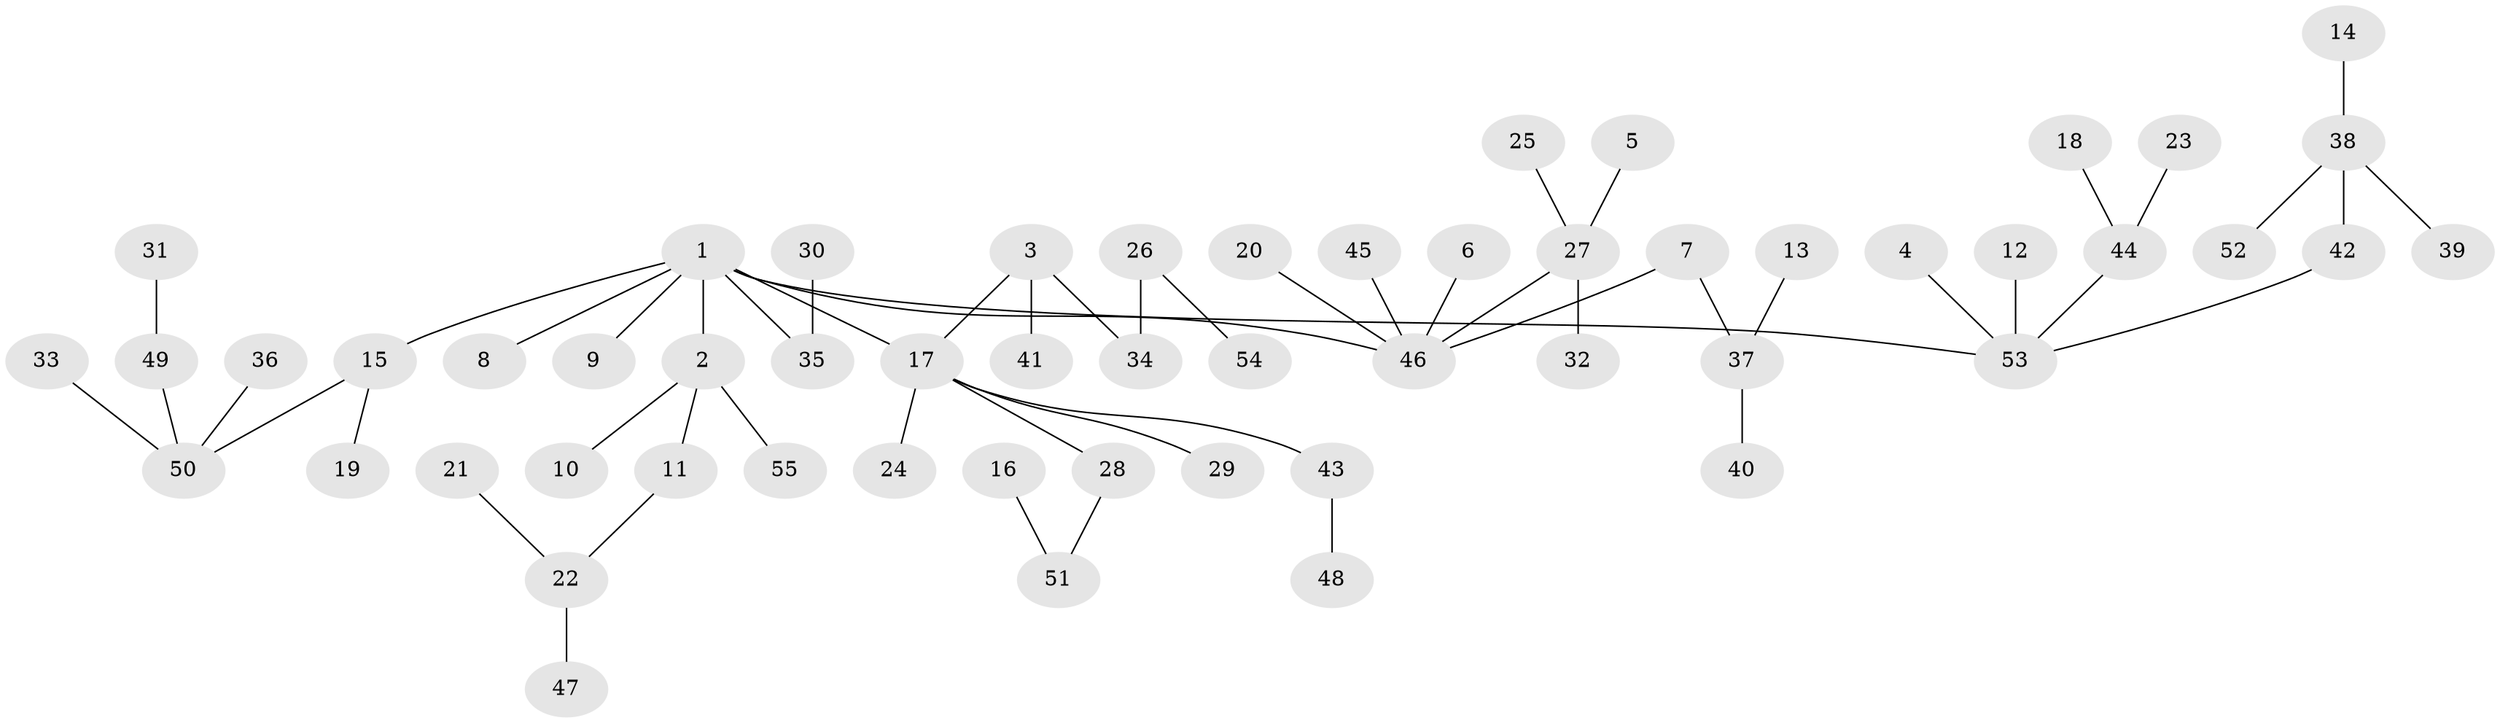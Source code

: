 // original degree distribution, {5: 0.03636363636363636, 6: 0.02727272727272727, 3: 0.10909090909090909, 4: 0.045454545454545456, 2: 0.2909090909090909, 1: 0.4818181818181818, 7: 0.00909090909090909}
// Generated by graph-tools (version 1.1) at 2025/26/03/09/25 03:26:28]
// undirected, 55 vertices, 54 edges
graph export_dot {
graph [start="1"]
  node [color=gray90,style=filled];
  1;
  2;
  3;
  4;
  5;
  6;
  7;
  8;
  9;
  10;
  11;
  12;
  13;
  14;
  15;
  16;
  17;
  18;
  19;
  20;
  21;
  22;
  23;
  24;
  25;
  26;
  27;
  28;
  29;
  30;
  31;
  32;
  33;
  34;
  35;
  36;
  37;
  38;
  39;
  40;
  41;
  42;
  43;
  44;
  45;
  46;
  47;
  48;
  49;
  50;
  51;
  52;
  53;
  54;
  55;
  1 -- 2 [weight=1.0];
  1 -- 8 [weight=1.0];
  1 -- 9 [weight=1.0];
  1 -- 15 [weight=1.0];
  1 -- 17 [weight=1.0];
  1 -- 35 [weight=1.0];
  1 -- 46 [weight=1.0];
  1 -- 53 [weight=1.0];
  2 -- 10 [weight=1.0];
  2 -- 11 [weight=1.0];
  2 -- 55 [weight=1.0];
  3 -- 17 [weight=1.0];
  3 -- 34 [weight=1.0];
  3 -- 41 [weight=1.0];
  4 -- 53 [weight=1.0];
  5 -- 27 [weight=1.0];
  6 -- 46 [weight=1.0];
  7 -- 37 [weight=1.0];
  7 -- 46 [weight=1.0];
  11 -- 22 [weight=1.0];
  12 -- 53 [weight=1.0];
  13 -- 37 [weight=1.0];
  14 -- 38 [weight=1.0];
  15 -- 19 [weight=1.0];
  15 -- 50 [weight=1.0];
  16 -- 51 [weight=1.0];
  17 -- 24 [weight=1.0];
  17 -- 28 [weight=1.0];
  17 -- 29 [weight=1.0];
  17 -- 43 [weight=1.0];
  18 -- 44 [weight=1.0];
  20 -- 46 [weight=1.0];
  21 -- 22 [weight=1.0];
  22 -- 47 [weight=1.0];
  23 -- 44 [weight=1.0];
  25 -- 27 [weight=1.0];
  26 -- 34 [weight=1.0];
  26 -- 54 [weight=1.0];
  27 -- 32 [weight=1.0];
  27 -- 46 [weight=1.0];
  28 -- 51 [weight=1.0];
  30 -- 35 [weight=1.0];
  31 -- 49 [weight=1.0];
  33 -- 50 [weight=1.0];
  36 -- 50 [weight=1.0];
  37 -- 40 [weight=1.0];
  38 -- 39 [weight=1.0];
  38 -- 42 [weight=1.0];
  38 -- 52 [weight=1.0];
  42 -- 53 [weight=1.0];
  43 -- 48 [weight=1.0];
  44 -- 53 [weight=1.0];
  45 -- 46 [weight=1.0];
  49 -- 50 [weight=1.0];
}
